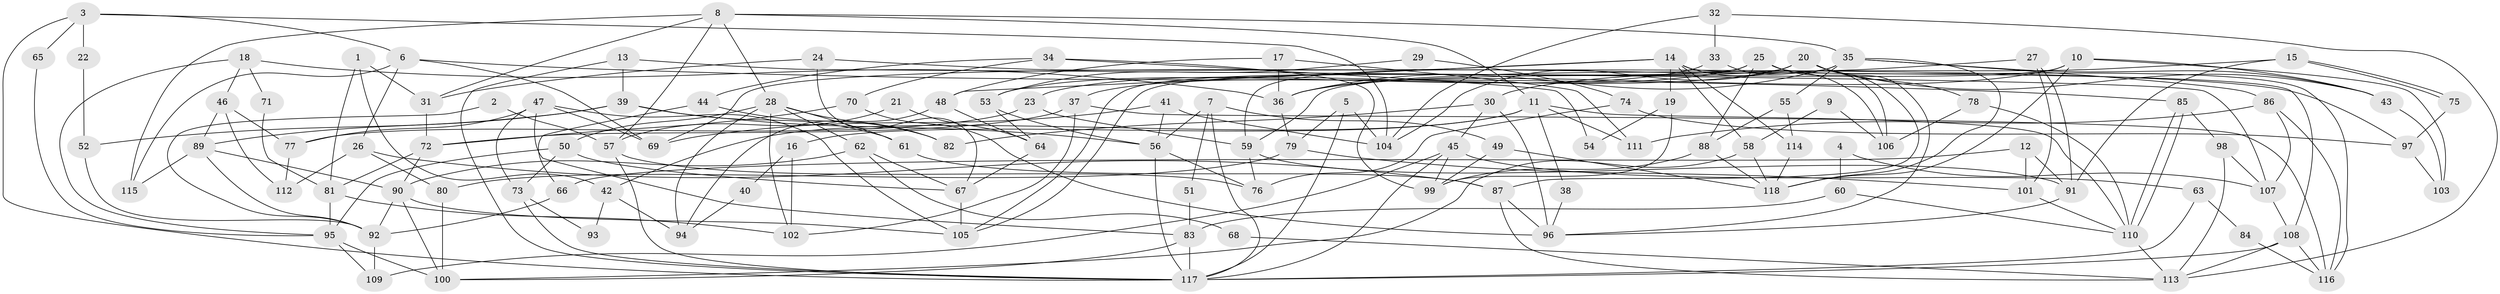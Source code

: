 // coarse degree distribution, {6: 0.11428571428571428, 2: 0.14285714285714285, 10: 0.02857142857142857, 12: 0.014285714285714285, 5: 0.2, 17: 0.014285714285714285, 4: 0.17142857142857143, 3: 0.15714285714285714, 7: 0.08571428571428572, 13: 0.014285714285714285, 8: 0.014285714285714285, 9: 0.04285714285714286}
// Generated by graph-tools (version 1.1) at 2025/18/03/04/25 18:18:53]
// undirected, 118 vertices, 236 edges
graph export_dot {
graph [start="1"]
  node [color=gray90,style=filled];
  1;
  2;
  3;
  4;
  5;
  6;
  7;
  8;
  9;
  10;
  11;
  12;
  13;
  14;
  15;
  16;
  17;
  18;
  19;
  20;
  21;
  22;
  23;
  24;
  25;
  26;
  27;
  28;
  29;
  30;
  31;
  32;
  33;
  34;
  35;
  36;
  37;
  38;
  39;
  40;
  41;
  42;
  43;
  44;
  45;
  46;
  47;
  48;
  49;
  50;
  51;
  52;
  53;
  54;
  55;
  56;
  57;
  58;
  59;
  60;
  61;
  62;
  63;
  64;
  65;
  66;
  67;
  68;
  69;
  70;
  71;
  72;
  73;
  74;
  75;
  76;
  77;
  78;
  79;
  80;
  81;
  82;
  83;
  84;
  85;
  86;
  87;
  88;
  89;
  90;
  91;
  92;
  93;
  94;
  95;
  96;
  97;
  98;
  99;
  100;
  101;
  102;
  103;
  104;
  105;
  106;
  107;
  108;
  109;
  110;
  111;
  112;
  113;
  114;
  115;
  116;
  117;
  118;
  1 -- 31;
  1 -- 81;
  1 -- 42;
  2 -- 57;
  2 -- 92;
  3 -- 104;
  3 -- 117;
  3 -- 6;
  3 -- 22;
  3 -- 65;
  4 -- 107;
  4 -- 60;
  5 -- 117;
  5 -- 104;
  5 -- 79;
  6 -- 115;
  6 -- 26;
  6 -- 69;
  6 -- 85;
  7 -- 49;
  7 -- 117;
  7 -- 51;
  7 -- 56;
  8 -- 28;
  8 -- 57;
  8 -- 11;
  8 -- 31;
  8 -- 35;
  8 -- 115;
  9 -- 58;
  9 -- 106;
  10 -- 36;
  10 -- 59;
  10 -- 43;
  10 -- 103;
  10 -- 118;
  11 -- 42;
  11 -- 16;
  11 -- 38;
  11 -- 110;
  11 -- 111;
  12 -- 101;
  12 -- 91;
  12 -- 66;
  13 -- 117;
  13 -- 39;
  13 -- 107;
  14 -- 58;
  14 -- 69;
  14 -- 19;
  14 -- 48;
  14 -- 106;
  14 -- 108;
  14 -- 114;
  15 -- 75;
  15 -- 75;
  15 -- 91;
  15 -- 30;
  16 -- 102;
  16 -- 40;
  17 -- 111;
  17 -- 36;
  17 -- 48;
  18 -- 36;
  18 -- 95;
  18 -- 46;
  18 -- 71;
  19 -- 99;
  19 -- 54;
  20 -- 23;
  20 -- 43;
  20 -- 78;
  20 -- 96;
  20 -- 104;
  20 -- 105;
  21 -- 64;
  21 -- 57;
  22 -- 52;
  23 -- 59;
  23 -- 77;
  24 -- 31;
  24 -- 67;
  24 -- 97;
  25 -- 88;
  25 -- 37;
  25 -- 87;
  25 -- 105;
  25 -- 116;
  26 -- 87;
  26 -- 80;
  26 -- 112;
  27 -- 36;
  27 -- 101;
  27 -- 91;
  28 -- 82;
  28 -- 62;
  28 -- 50;
  28 -- 61;
  28 -- 94;
  28 -- 102;
  29 -- 53;
  29 -- 74;
  30 -- 96;
  30 -- 45;
  30 -- 82;
  31 -- 72;
  32 -- 113;
  32 -- 104;
  32 -- 33;
  33 -- 106;
  33 -- 53;
  34 -- 99;
  34 -- 70;
  34 -- 44;
  34 -- 54;
  35 -- 86;
  35 -- 36;
  35 -- 43;
  35 -- 55;
  35 -- 59;
  35 -- 118;
  36 -- 79;
  37 -- 102;
  37 -- 116;
  37 -- 72;
  38 -- 96;
  39 -- 61;
  39 -- 89;
  39 -- 52;
  39 -- 56;
  40 -- 94;
  41 -- 56;
  41 -- 69;
  41 -- 104;
  42 -- 94;
  42 -- 93;
  43 -- 103;
  44 -- 66;
  44 -- 82;
  45 -- 117;
  45 -- 63;
  45 -- 99;
  45 -- 109;
  46 -- 77;
  46 -- 89;
  46 -- 112;
  47 -- 73;
  47 -- 105;
  47 -- 69;
  47 -- 77;
  47 -- 83;
  48 -- 64;
  48 -- 94;
  49 -- 99;
  49 -- 118;
  50 -- 67;
  50 -- 73;
  50 -- 95;
  51 -- 83;
  52 -- 92;
  53 -- 56;
  53 -- 64;
  55 -- 114;
  55 -- 88;
  56 -- 76;
  56 -- 117;
  57 -- 117;
  57 -- 76;
  58 -- 100;
  58 -- 118;
  59 -- 91;
  59 -- 76;
  60 -- 83;
  60 -- 110;
  61 -- 87;
  62 -- 90;
  62 -- 67;
  62 -- 68;
  63 -- 117;
  63 -- 84;
  64 -- 67;
  65 -- 95;
  66 -- 92;
  67 -- 105;
  68 -- 113;
  70 -- 96;
  70 -- 72;
  71 -- 81;
  72 -- 90;
  72 -- 81;
  73 -- 117;
  73 -- 93;
  74 -- 97;
  74 -- 76;
  75 -- 97;
  77 -- 112;
  78 -- 110;
  78 -- 106;
  79 -- 80;
  79 -- 101;
  80 -- 100;
  81 -- 95;
  81 -- 102;
  83 -- 117;
  83 -- 100;
  84 -- 116;
  85 -- 110;
  85 -- 110;
  85 -- 98;
  86 -- 116;
  86 -- 107;
  86 -- 111;
  87 -- 113;
  87 -- 96;
  88 -- 118;
  88 -- 99;
  89 -- 90;
  89 -- 92;
  89 -- 115;
  90 -- 92;
  90 -- 105;
  90 -- 100;
  91 -- 96;
  92 -- 109;
  95 -- 100;
  95 -- 109;
  97 -- 103;
  98 -- 113;
  98 -- 107;
  101 -- 110;
  107 -- 108;
  108 -- 113;
  108 -- 116;
  108 -- 117;
  110 -- 113;
  114 -- 118;
}

